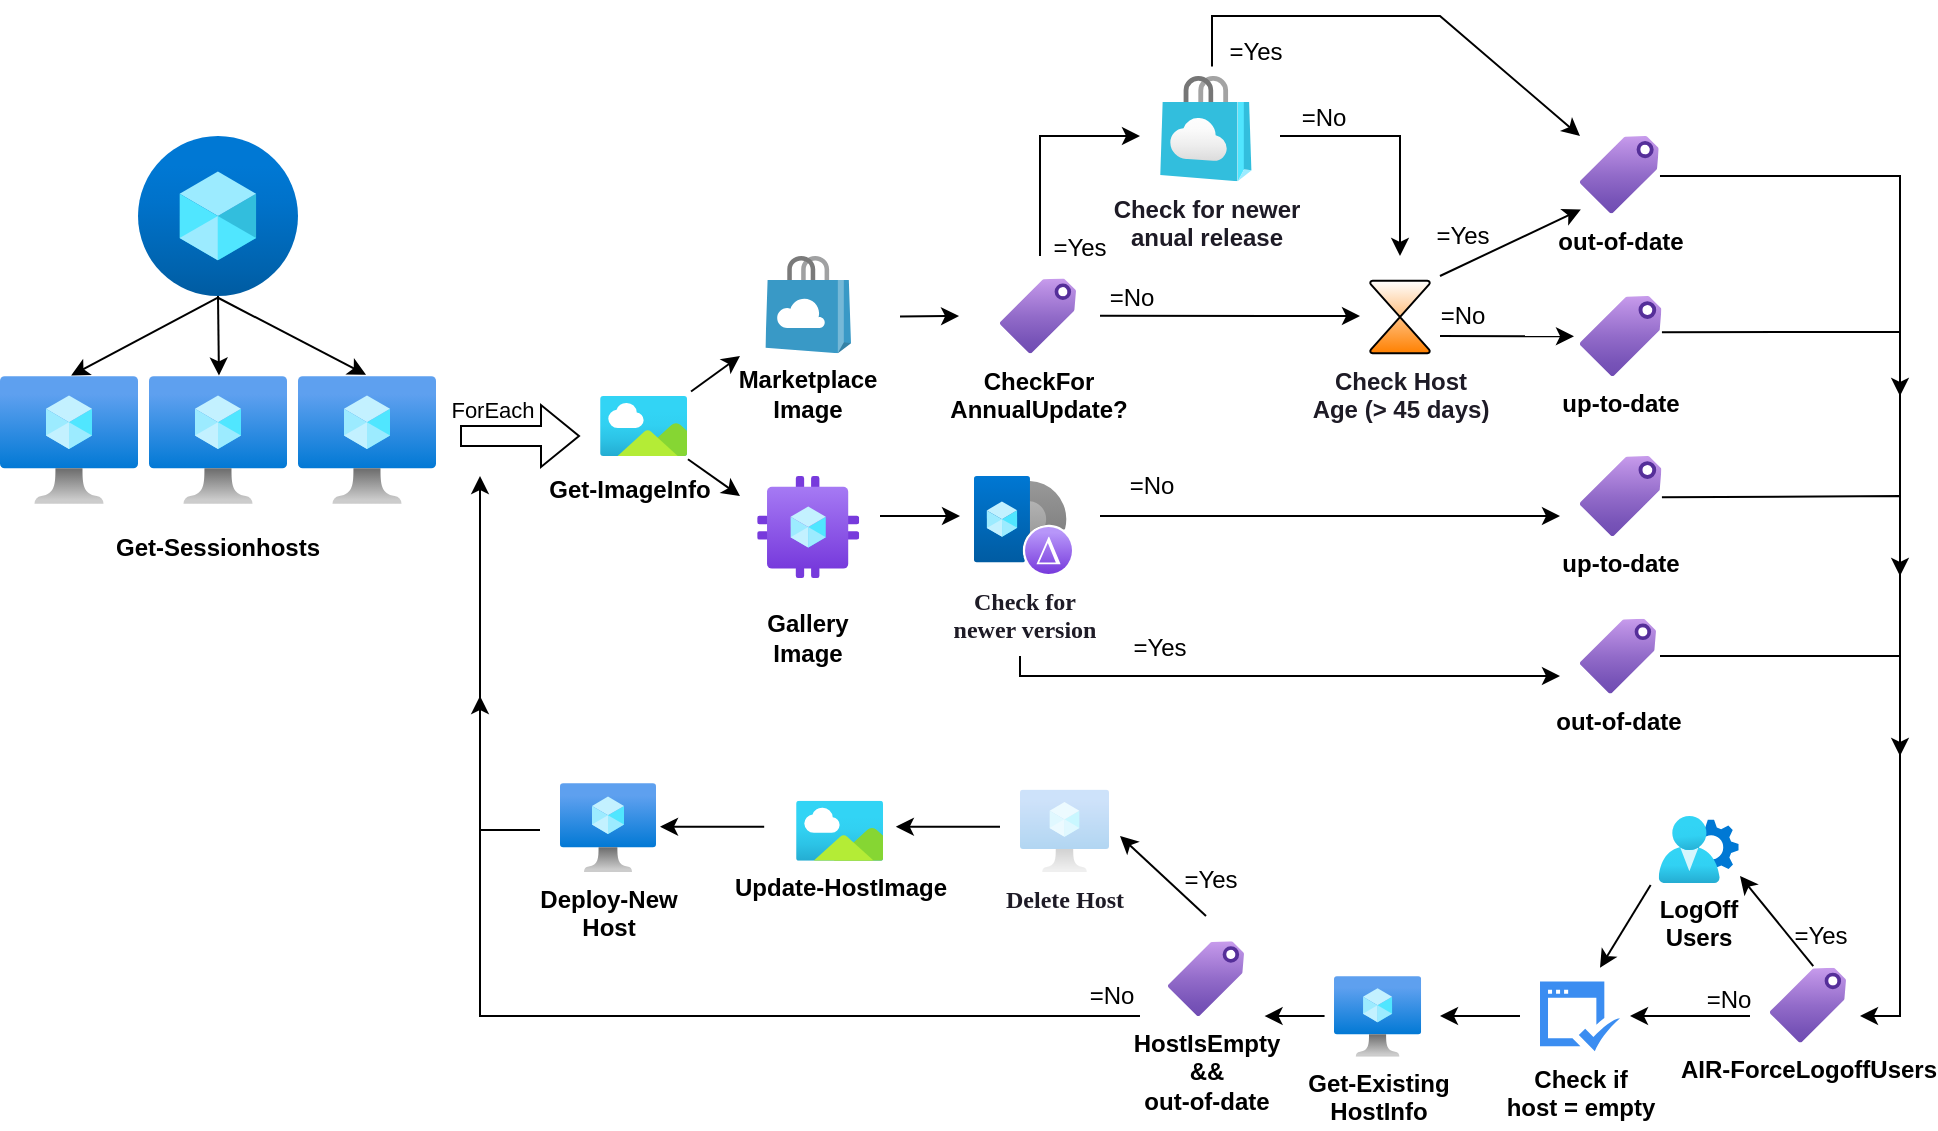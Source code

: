 <mxfile version="24.2.5" type="device" pages="2">
  <diagram id="RIN3K8DRoqIP0Az-xepe" name="flowchart-code-V1">
    <mxGraphModel dx="1258" dy="759" grid="0" gridSize="10" guides="1" tooltips="1" connect="1" arrows="1" fold="1" page="1" pageScale="1" pageWidth="1100" pageHeight="850" math="0" shadow="0">
      <root>
        <mxCell id="0" />
        <mxCell id="1" parent="0" />
        <mxCell id="NzgSgHDdhkGU7X_ndrd7-2" value="" style="image;aspect=fixed;html=1;points=[];align=center;fontSize=12;image=img/lib/azure2/compute/Host_Pools.svg;" parent="1" vertex="1">
          <mxGeometry x="119" y="120" width="80" height="80" as="geometry" />
        </mxCell>
        <mxCell id="NzgSgHDdhkGU7X_ndrd7-3" value="" style="image;aspect=fixed;html=1;points=[];align=center;fontSize=12;image=img/lib/azure2/compute/Virtual_Machine.svg;" parent="1" vertex="1">
          <mxGeometry x="50" y="240" width="69" height="64" as="geometry" />
        </mxCell>
        <mxCell id="NzgSgHDdhkGU7X_ndrd7-4" value="" style="image;aspect=fixed;html=1;points=[];align=center;fontSize=12;image=img/lib/azure2/compute/Virtual_Machine.svg;" parent="1" vertex="1">
          <mxGeometry x="124.5" y="240" width="69" height="64" as="geometry" />
        </mxCell>
        <mxCell id="NzgSgHDdhkGU7X_ndrd7-5" value="" style="image;aspect=fixed;html=1;points=[];align=center;fontSize=12;image=img/lib/azure2/compute/Virtual_Machine.svg;" parent="1" vertex="1">
          <mxGeometry x="199" y="240" width="69" height="64" as="geometry" />
        </mxCell>
        <mxCell id="NzgSgHDdhkGU7X_ndrd7-6" value="" style="endArrow=classic;html=1;rounded=0;exitX=0.496;exitY=1.011;exitDx=0;exitDy=0;exitPerimeter=0;entryX=0.516;entryY=-0.004;entryDx=0;entryDy=0;entryPerimeter=0;" parent="1" source="NzgSgHDdhkGU7X_ndrd7-2" target="NzgSgHDdhkGU7X_ndrd7-3" edge="1">
          <mxGeometry width="50" height="50" relative="1" as="geometry">
            <mxPoint x="-31" y="240" as="sourcePoint" />
            <mxPoint x="19" y="190" as="targetPoint" />
          </mxGeometry>
        </mxCell>
        <mxCell id="NzgSgHDdhkGU7X_ndrd7-9" value="" style="endArrow=classic;html=1;rounded=0;entryX=0.493;entryY=-0.01;entryDx=0;entryDy=0;entryPerimeter=0;exitX=0.5;exitY=1.011;exitDx=0;exitDy=0;exitPerimeter=0;" parent="1" source="NzgSgHDdhkGU7X_ndrd7-2" target="NzgSgHDdhkGU7X_ndrd7-5" edge="1">
          <mxGeometry width="50" height="50" relative="1" as="geometry">
            <mxPoint x="189" y="210" as="sourcePoint" />
            <mxPoint x="269" y="180" as="targetPoint" />
          </mxGeometry>
        </mxCell>
        <mxCell id="NzgSgHDdhkGU7X_ndrd7-10" value="" style="endArrow=classic;html=1;rounded=0;entryX=0.507;entryY=-0.004;entryDx=0;entryDy=0;entryPerimeter=0;" parent="1" target="NzgSgHDdhkGU7X_ndrd7-4" edge="1">
          <mxGeometry width="50" height="50" relative="1" as="geometry">
            <mxPoint x="159" y="200" as="sourcePoint" />
            <mxPoint x="49" y="380" as="targetPoint" />
          </mxGeometry>
        </mxCell>
        <mxCell id="NzgSgHDdhkGU7X_ndrd7-11" value="" style="shape=flexArrow;endArrow=classic;html=1;rounded=0;" parent="1" edge="1">
          <mxGeometry width="50" height="50" relative="1" as="geometry">
            <mxPoint x="280" y="270" as="sourcePoint" />
            <mxPoint x="340" y="270" as="targetPoint" />
          </mxGeometry>
        </mxCell>
        <mxCell id="7YyGV5SAoqGOIGNXATI7-71" value="ForEach" style="edgeLabel;html=1;align=center;verticalAlign=middle;resizable=0;points=[];" parent="NzgSgHDdhkGU7X_ndrd7-11" vertex="1" connectable="0">
          <mxGeometry x="-0.538" y="5" relative="1" as="geometry">
            <mxPoint x="2" y="-8" as="offset" />
          </mxGeometry>
        </mxCell>
        <mxCell id="NzgSgHDdhkGU7X_ndrd7-12" value="" style="image;sketch=0;aspect=fixed;html=1;points=[];align=center;fontSize=12;image=img/lib/mscae/Store_Marketplace.svg;" parent="1" vertex="1">
          <mxGeometry x="432.7" y="180" width="42.8" height="48.64" as="geometry" />
        </mxCell>
        <mxCell id="NzgSgHDdhkGU7X_ndrd7-13" value="" style="image;aspect=fixed;html=1;points=[];align=center;fontSize=12;image=img/lib/azure2/general/Image.svg;" parent="1" vertex="1">
          <mxGeometry x="350" y="250" width="43.64" height="30" as="geometry" />
        </mxCell>
        <mxCell id="NzgSgHDdhkGU7X_ndrd7-14" value="" style="image;aspect=fixed;html=1;points=[];align=center;fontSize=12;image=img/lib/azure2/compute/Azure_Compute_Galleries.svg;" parent="1" vertex="1">
          <mxGeometry x="428.6" y="290" width="51" height="51" as="geometry" />
        </mxCell>
        <mxCell id="NzgSgHDdhkGU7X_ndrd7-15" value="" style="endArrow=classic;html=1;rounded=0;exitX=1.043;exitY=-0.076;exitDx=0;exitDy=0;exitPerimeter=0;" parent="1" source="NzgSgHDdhkGU7X_ndrd7-13" edge="1">
          <mxGeometry width="50" height="50" relative="1" as="geometry">
            <mxPoint x="260" y="390" as="sourcePoint" />
            <mxPoint x="420" y="230" as="targetPoint" />
          </mxGeometry>
        </mxCell>
        <mxCell id="NzgSgHDdhkGU7X_ndrd7-16" value="" style="endArrow=classic;html=1;rounded=0;exitX=1.008;exitY=1.054;exitDx=0;exitDy=0;exitPerimeter=0;" parent="1" source="NzgSgHDdhkGU7X_ndrd7-13" edge="1">
          <mxGeometry width="50" height="50" relative="1" as="geometry">
            <mxPoint x="320" y="410" as="sourcePoint" />
            <mxPoint x="420" y="300" as="targetPoint" />
          </mxGeometry>
        </mxCell>
        <mxCell id="NzgSgHDdhkGU7X_ndrd7-17" value="&lt;b&gt;Marketplace&lt;/b&gt;&lt;div&gt;&lt;b&gt;Image&lt;/b&gt;&lt;/div&gt;" style="text;html=1;align=center;verticalAlign=middle;whiteSpace=wrap;rounded=0;" parent="1" vertex="1">
          <mxGeometry x="424.1" y="228.64" width="60" height="41.36" as="geometry" />
        </mxCell>
        <mxCell id="NzgSgHDdhkGU7X_ndrd7-18" value="&lt;b&gt;Gallery&lt;/b&gt;&lt;div&gt;&lt;b&gt;Image&lt;/b&gt;&lt;/div&gt;" style="text;html=1;align=center;verticalAlign=middle;whiteSpace=wrap;rounded=0;" parent="1" vertex="1">
          <mxGeometry x="424.1" y="350" width="60" height="41.36" as="geometry" />
        </mxCell>
        <mxCell id="7YyGV5SAoqGOIGNXATI7-1" value="&lt;b&gt;up-to-date&lt;/b&gt;" style="image;aspect=fixed;html=1;points=[];align=center;fontSize=12;image=img/lib/azure2/general/Tag.svg;" parent="1" vertex="1">
          <mxGeometry x="840" y="200" width="40.72" height="40" as="geometry" />
        </mxCell>
        <mxCell id="7YyGV5SAoqGOIGNXATI7-4" value="&lt;b&gt;out-of-date&lt;/b&gt;" style="image;aspect=fixed;html=1;points=[];align=center;fontSize=12;image=img/lib/azure2/general/Tag.svg;" parent="1" vertex="1">
          <mxGeometry x="840" y="120" width="39.36" height="38.67" as="geometry" />
        </mxCell>
        <mxCell id="7YyGV5SAoqGOIGNXATI7-11" value="" style="endArrow=classic;html=1;rounded=0;exitX=1.043;exitY=-0.076;exitDx=0;exitDy=0;exitPerimeter=0;" parent="1" edge="1">
          <mxGeometry width="50" height="50" relative="1" as="geometry">
            <mxPoint x="500" y="210.28" as="sourcePoint" />
            <mxPoint x="529.52" y="210" as="targetPoint" />
          </mxGeometry>
        </mxCell>
        <mxCell id="7YyGV5SAoqGOIGNXATI7-12" value="" style="endArrow=classic;html=1;rounded=0;" parent="1" edge="1">
          <mxGeometry width="50" height="50" relative="1" as="geometry">
            <mxPoint x="490" y="310" as="sourcePoint" />
            <mxPoint x="530" y="310" as="targetPoint" />
          </mxGeometry>
        </mxCell>
        <mxCell id="7YyGV5SAoqGOIGNXATI7-14" value="" style="endArrow=classic;html=1;rounded=0;" parent="1" edge="1">
          <mxGeometry width="50" height="50" relative="1" as="geometry">
            <mxPoint x="880" y="380" as="sourcePoint" />
            <mxPoint x="980" y="560" as="targetPoint" />
            <Array as="points">
              <mxPoint x="1000" y="380" />
              <mxPoint x="1000" y="560" />
            </Array>
          </mxGeometry>
        </mxCell>
        <mxCell id="7YyGV5SAoqGOIGNXATI7-17" value="" style="endArrow=classic;html=1;rounded=0;entryX=0.011;entryY=0.949;entryDx=0;entryDy=0;entryPerimeter=0;" parent="1" target="7YyGV5SAoqGOIGNXATI7-4" edge="1">
          <mxGeometry width="50" height="50" relative="1" as="geometry">
            <mxPoint x="770" y="190" as="sourcePoint" />
            <mxPoint x="847.52" y="150" as="targetPoint" />
          </mxGeometry>
        </mxCell>
        <mxCell id="7YyGV5SAoqGOIGNXATI7-18" value="&lt;b&gt;Check for newer&lt;/b&gt;&lt;div&gt;&lt;b&gt;anual release&lt;/b&gt;&lt;/div&gt;" style="image;aspect=fixed;html=1;points=[];align=center;fontSize=12;image=img/lib/azure2/general/Marketplace.svg;fontColor=#1E1B26;labelBackgroundColor=none;" parent="1" vertex="1">
          <mxGeometry x="630" y="90" width="46" height="52.57" as="geometry" />
        </mxCell>
        <mxCell id="7YyGV5SAoqGOIGNXATI7-21" value="Check Host&lt;div&gt;Age (&amp;gt; 45 days)&lt;/div&gt;" style="verticalLabelPosition=bottom;verticalAlign=top;html=1;shape=mxgraph.flowchart.collate;gradientColor=#FF8000;gradientDirection=south;fontColor=#1E1B26;fontStyle=1;labelBackgroundColor=none;" parent="1" vertex="1">
          <mxGeometry x="735" y="192.32" width="30" height="36.32" as="geometry" />
        </mxCell>
        <mxCell id="7YyGV5SAoqGOIGNXATI7-27" value="" style="endArrow=classic;html=1;rounded=0;" parent="1" edge="1">
          <mxGeometry width="50" height="50" relative="1" as="geometry">
            <mxPoint x="656" y="85.24" as="sourcePoint" />
            <mxPoint x="840" y="120" as="targetPoint" />
            <Array as="points">
              <mxPoint x="656" y="60" />
              <mxPoint x="770" y="60" />
            </Array>
          </mxGeometry>
        </mxCell>
        <mxCell id="7YyGV5SAoqGOIGNXATI7-28" value="=Yes" style="text;html=1;align=center;verticalAlign=middle;whiteSpace=wrap;rounded=0;" parent="1" vertex="1">
          <mxGeometry x="656" y="70" width="44" height="15" as="geometry" />
        </mxCell>
        <mxCell id="7YyGV5SAoqGOIGNXATI7-30" value="=No" style="text;html=1;align=center;verticalAlign=middle;whiteSpace=wrap;rounded=0;" parent="1" vertex="1">
          <mxGeometry x="689" y="101.29" width="46" height="18.71" as="geometry" />
        </mxCell>
        <mxCell id="7YyGV5SAoqGOIGNXATI7-32" value="" style="endArrow=classic;html=1;rounded=0;exitX=1.043;exitY=-0.076;exitDx=0;exitDy=0;exitPerimeter=0;" parent="1" edge="1">
          <mxGeometry width="50" height="50" relative="1" as="geometry">
            <mxPoint x="770" y="220" as="sourcePoint" />
            <mxPoint x="837" y="220.15" as="targetPoint" />
          </mxGeometry>
        </mxCell>
        <mxCell id="7YyGV5SAoqGOIGNXATI7-33" value="=No" style="text;html=1;align=center;verticalAlign=middle;whiteSpace=wrap;rounded=0;" parent="1" vertex="1">
          <mxGeometry x="765" y="200.48" width="33" height="20" as="geometry" />
        </mxCell>
        <mxCell id="7YyGV5SAoqGOIGNXATI7-34" value="&lt;b&gt;Check for&lt;/b&gt;&lt;div&gt;&lt;b&gt;newer version&lt;/b&gt;&lt;/div&gt;" style="image;aspect=fixed;html=1;points=[];align=center;fontSize=12;image=img/lib/azure2/other/Image_Version.svg;fontColor=#1E1B26;fontFamily=Roboto Flex;labelBackgroundColor=none;" parent="1" vertex="1">
          <mxGeometry x="537" y="290" width="49" height="49" as="geometry" />
        </mxCell>
        <mxCell id="7YyGV5SAoqGOIGNXATI7-35" value="&lt;b&gt;up-to-date&lt;/b&gt;" style="image;aspect=fixed;html=1;points=[];align=center;fontSize=12;image=img/lib/azure2/general/Tag.svg;" parent="1" vertex="1">
          <mxGeometry x="840" y="280" width="40.72" height="40" as="geometry" />
        </mxCell>
        <mxCell id="7YyGV5SAoqGOIGNXATI7-36" value="&lt;b&gt;out-of-date&lt;/b&gt;" style="image;aspect=fixed;html=1;points=[];align=center;fontSize=12;image=img/lib/azure2/general/Tag.svg;" parent="1" vertex="1">
          <mxGeometry x="840" y="361.36" width="38" height="37.33" as="geometry" />
        </mxCell>
        <mxCell id="7YyGV5SAoqGOIGNXATI7-38" value="" style="endArrow=classic;html=1;rounded=0;" parent="1" edge="1">
          <mxGeometry width="50" height="50" relative="1" as="geometry">
            <mxPoint x="600" y="310" as="sourcePoint" />
            <mxPoint x="830" y="310" as="targetPoint" />
          </mxGeometry>
        </mxCell>
        <mxCell id="7YyGV5SAoqGOIGNXATI7-39" value="" style="endArrow=classic;html=1;rounded=0;" parent="1" edge="1">
          <mxGeometry width="50" height="50" relative="1" as="geometry">
            <mxPoint x="560" y="380" as="sourcePoint" />
            <mxPoint x="830" y="390" as="targetPoint" />
            <Array as="points">
              <mxPoint x="560" y="390" />
            </Array>
          </mxGeometry>
        </mxCell>
        <mxCell id="7YyGV5SAoqGOIGNXATI7-40" value="=No" style="text;html=1;align=center;verticalAlign=middle;whiteSpace=wrap;rounded=0;" parent="1" vertex="1">
          <mxGeometry x="596" y="280" width="60" height="30" as="geometry" />
        </mxCell>
        <mxCell id="7YyGV5SAoqGOIGNXATI7-41" value="=Yes" style="text;html=1;align=center;verticalAlign=middle;whiteSpace=wrap;rounded=0;" parent="1" vertex="1">
          <mxGeometry x="600" y="361.36" width="60" height="30" as="geometry" />
        </mxCell>
        <mxCell id="7YyGV5SAoqGOIGNXATI7-43" value="" style="endArrow=classic;html=1;rounded=0;exitX=1.006;exitY=0.516;exitDx=0;exitDy=0;exitPerimeter=0;" parent="1" source="7YyGV5SAoqGOIGNXATI7-35" edge="1">
          <mxGeometry width="50" height="50" relative="1" as="geometry">
            <mxPoint x="890" y="304" as="sourcePoint" />
            <mxPoint x="1000" y="430" as="targetPoint" />
            <Array as="points">
              <mxPoint x="1000" y="300" />
            </Array>
          </mxGeometry>
        </mxCell>
        <mxCell id="7YyGV5SAoqGOIGNXATI7-45" value="&lt;b&gt;Get-Sessionhosts&lt;/b&gt;" style="text;html=1;align=center;verticalAlign=middle;whiteSpace=wrap;rounded=0;" parent="1" vertex="1">
          <mxGeometry x="79" y="311" width="160" height="30" as="geometry" />
        </mxCell>
        <mxCell id="7YyGV5SAoqGOIGNXATI7-46" value="&lt;div&gt;&lt;br&gt;&lt;/div&gt;&lt;div&gt;&lt;b&gt;Get-ImageInfo&lt;/b&gt;&lt;/div&gt;" style="text;html=1;align=center;verticalAlign=middle;whiteSpace=wrap;rounded=0;" parent="1" vertex="1">
          <mxGeometry x="320" y="274" width="90" height="30" as="geometry" />
        </mxCell>
        <mxCell id="7YyGV5SAoqGOIGNXATI7-47" value="&lt;b&gt;CheckFor&lt;/b&gt;&lt;div&gt;&lt;b&gt;AnnualUpdate?&lt;/b&gt;&lt;/div&gt;" style="image;aspect=fixed;html=1;points=[];align=center;fontSize=12;image=img/lib/azure2/general/Tag.svg;" parent="1" vertex="1">
          <mxGeometry x="550" y="191.31" width="38" height="37.33" as="geometry" />
        </mxCell>
        <mxCell id="7YyGV5SAoqGOIGNXATI7-48" value="=Yes" style="text;html=1;align=center;verticalAlign=middle;whiteSpace=wrap;rounded=0;" parent="1" vertex="1">
          <mxGeometry x="560" y="161.31" width="60" height="30" as="geometry" />
        </mxCell>
        <mxCell id="7YyGV5SAoqGOIGNXATI7-49" value="" style="endArrow=classic;html=1;rounded=0;" parent="1" edge="1">
          <mxGeometry width="50" height="50" relative="1" as="geometry">
            <mxPoint x="570" y="180" as="sourcePoint" />
            <mxPoint x="620" y="120" as="targetPoint" />
            <Array as="points">
              <mxPoint x="570" y="120" />
            </Array>
          </mxGeometry>
        </mxCell>
        <mxCell id="7YyGV5SAoqGOIGNXATI7-50" value="" style="endArrow=classic;html=1;rounded=0;" parent="1" edge="1">
          <mxGeometry width="50" height="50" relative="1" as="geometry">
            <mxPoint x="600" y="209.85" as="sourcePoint" />
            <mxPoint x="730" y="210" as="targetPoint" />
          </mxGeometry>
        </mxCell>
        <mxCell id="7YyGV5SAoqGOIGNXATI7-51" value="=No" style="text;html=1;align=center;verticalAlign=middle;whiteSpace=wrap;rounded=0;" parent="1" vertex="1">
          <mxGeometry x="586" y="191.31" width="60" height="20" as="geometry" />
        </mxCell>
        <mxCell id="7YyGV5SAoqGOIGNXATI7-52" value="" style="endArrow=classic;html=1;rounded=0;" parent="1" edge="1">
          <mxGeometry width="50" height="50" relative="1" as="geometry">
            <mxPoint x="690" y="120" as="sourcePoint" />
            <mxPoint x="750" y="180" as="targetPoint" />
            <Array as="points">
              <mxPoint x="750" y="120" />
            </Array>
          </mxGeometry>
        </mxCell>
        <mxCell id="7YyGV5SAoqGOIGNXATI7-59" value="=Yes" style="text;html=1;align=center;verticalAlign=middle;whiteSpace=wrap;rounded=0;" parent="1" vertex="1">
          <mxGeometry x="765" y="160" width="33" height="20" as="geometry" />
        </mxCell>
        <mxCell id="7YyGV5SAoqGOIGNXATI7-60" value="" style="endArrow=classic;html=1;rounded=0;exitX=1.006;exitY=0.452;exitDx=0;exitDy=0;exitPerimeter=0;" parent="1" source="7YyGV5SAoqGOIGNXATI7-1" edge="1">
          <mxGeometry width="50" height="50" relative="1" as="geometry">
            <mxPoint x="910" y="211.31" as="sourcePoint" />
            <mxPoint x="1000" y="340" as="targetPoint" />
            <Array as="points">
              <mxPoint x="1000" y="218" />
            </Array>
          </mxGeometry>
        </mxCell>
        <mxCell id="7YyGV5SAoqGOIGNXATI7-61" value="" style="endArrow=classic;html=1;rounded=0;exitX=1.016;exitY=0.517;exitDx=0;exitDy=0;exitPerimeter=0;" parent="1" source="7YyGV5SAoqGOIGNXATI7-4" edge="1">
          <mxGeometry width="50" height="50" relative="1" as="geometry">
            <mxPoint x="900.04" y="161.23" as="sourcePoint" />
            <mxPoint x="1000" y="250" as="targetPoint" />
            <Array as="points">
              <mxPoint x="1000" y="140" />
            </Array>
          </mxGeometry>
        </mxCell>
        <mxCell id="7YyGV5SAoqGOIGNXATI7-64" value="&lt;b&gt;Check if&lt;/b&gt;&lt;div&gt;&lt;b&gt;host = empty&lt;/b&gt;&lt;/div&gt;" style="sketch=0;html=1;aspect=fixed;strokeColor=none;shadow=0;fillColor=#3B8DF1;verticalAlign=top;labelPosition=center;verticalLabelPosition=bottom;shape=mxgraph.gcp2.check_available" parent="1" vertex="1">
          <mxGeometry x="820" y="542.8" width="40" height="34.8" as="geometry" />
        </mxCell>
        <mxCell id="7YyGV5SAoqGOIGNXATI7-67" value="=Yes" style="text;html=1;align=center;verticalAlign=middle;whiteSpace=wrap;rounded=0;" parent="1" vertex="1">
          <mxGeometry x="635" y="482.4" width="41" height="20" as="geometry" />
        </mxCell>
        <mxCell id="7YyGV5SAoqGOIGNXATI7-70" value="&lt;b&gt;Update-HostImage&lt;/b&gt;" style="image;aspect=fixed;html=1;points=[];align=center;fontSize=12;image=img/lib/azure2/general/Image.svg;" parent="1" vertex="1">
          <mxGeometry x="448" y="452.4" width="43.64" height="30" as="geometry" />
        </mxCell>
        <mxCell id="7YyGV5SAoqGOIGNXATI7-72" value="" style="endArrow=classic;html=1;rounded=0;" parent="1" edge="1">
          <mxGeometry width="50" height="50" relative="1" as="geometry">
            <mxPoint x="653" y="510" as="sourcePoint" />
            <mxPoint x="610" y="470" as="targetPoint" />
          </mxGeometry>
        </mxCell>
        <mxCell id="7YyGV5SAoqGOIGNXATI7-73" value="Delete Host" style="image;aspect=fixed;html=1;points=[[0.5,1,0,0,26]];align=center;fontSize=12;image=img/lib/azure2/compute/Virtual_Machine.svg;fontFamily=Roboto Flex;fontStyle=1;fontColor=#1E1B26;labelBackgroundColor=none;opacity=30;" parent="1" vertex="1">
          <mxGeometry x="560" y="446.76" width="44.5" height="41.28" as="geometry" />
        </mxCell>
        <mxCell id="7YyGV5SAoqGOIGNXATI7-74" value="&lt;b&gt;Get-Existing&lt;/b&gt;&lt;div&gt;&lt;b&gt;HostInfo&lt;/b&gt;&lt;/div&gt;" style="image;aspect=fixed;html=1;points=[];align=center;fontSize=12;image=img/lib/azure2/compute/Virtual_Machine.svg;" parent="1" vertex="1">
          <mxGeometry x="717" y="540" width="43.57" height="40.41" as="geometry" />
        </mxCell>
        <mxCell id="7YyGV5SAoqGOIGNXATI7-75" value="" style="endArrow=classic;html=1;rounded=0;" parent="1" edge="1">
          <mxGeometry width="50" height="50" relative="1" as="geometry">
            <mxPoint x="550" y="465.38" as="sourcePoint" />
            <mxPoint x="497.91" y="465.38" as="targetPoint" />
          </mxGeometry>
        </mxCell>
        <mxCell id="7YyGV5SAoqGOIGNXATI7-76" value="&lt;b&gt;Deploy-New&lt;/b&gt;&lt;div&gt;&lt;b&gt;Host&lt;/b&gt;&lt;/div&gt;" style="image;aspect=fixed;html=1;points=[];align=center;fontSize=12;image=img/lib/azure2/compute/Virtual_Machine.svg;" parent="1" vertex="1">
          <mxGeometry x="330" y="443.52" width="48" height="44.52" as="geometry" />
        </mxCell>
        <mxCell id="7YyGV5SAoqGOIGNXATI7-79" value="" style="endArrow=classic;html=1;rounded=0;" parent="1" edge="1">
          <mxGeometry width="50" height="50" relative="1" as="geometry">
            <mxPoint x="432.09" y="465.38" as="sourcePoint" />
            <mxPoint x="380" y="465.38" as="targetPoint" />
          </mxGeometry>
        </mxCell>
        <mxCell id="7YyGV5SAoqGOIGNXATI7-80" value="" style="endArrow=classic;html=1;rounded=0;" parent="1" edge="1">
          <mxGeometry width="50" height="50" relative="1" as="geometry">
            <mxPoint x="320" y="467" as="sourcePoint" />
            <mxPoint x="290" y="400" as="targetPoint" />
            <Array as="points">
              <mxPoint x="290" y="467" />
            </Array>
          </mxGeometry>
        </mxCell>
        <mxCell id="7YyGV5SAoqGOIGNXATI7-81" value="&lt;b&gt;HostIsEmpty&lt;/b&gt;&lt;div&gt;&lt;b&gt;&amp;amp;&amp;amp;&lt;/b&gt;&lt;/div&gt;&lt;div&gt;&lt;b&gt;out-of-date&lt;/b&gt;&lt;/div&gt;" style="image;aspect=fixed;html=1;points=[];align=center;fontSize=12;image=img/lib/azure2/general/Tag.svg;" parent="1" vertex="1">
          <mxGeometry x="634" y="522.67" width="38" height="37.33" as="geometry" />
        </mxCell>
        <mxCell id="7YyGV5SAoqGOIGNXATI7-83" value="" style="endArrow=classic;html=1;rounded=0;" parent="1" edge="1">
          <mxGeometry width="50" height="50" relative="1" as="geometry">
            <mxPoint x="712.28" y="560.05" as="sourcePoint" />
            <mxPoint x="682.28" y="560.05" as="targetPoint" />
            <Array as="points">
              <mxPoint x="712.28" y="560.05" />
            </Array>
          </mxGeometry>
        </mxCell>
        <mxCell id="x5SMvAmyrBA-U3ngNhFz-1" value="" style="endArrow=classic;html=1;rounded=0;" parent="1" edge="1">
          <mxGeometry width="50" height="50" relative="1" as="geometry">
            <mxPoint x="620" y="560" as="sourcePoint" />
            <mxPoint x="290" y="290" as="targetPoint" />
            <Array as="points">
              <mxPoint x="290" y="560" />
            </Array>
          </mxGeometry>
        </mxCell>
        <mxCell id="7YyGV5SAoqGOIGNXATI7-69" value="=No" style="text;html=1;align=center;verticalAlign=middle;whiteSpace=wrap;rounded=0;" parent="1" vertex="1">
          <mxGeometry x="586" y="540" width="40" height="20" as="geometry" />
        </mxCell>
        <mxCell id="x5SMvAmyrBA-U3ngNhFz-3" value="&lt;b&gt;AIR-ForceLogoff&lt;/b&gt;&lt;b&gt;Users&lt;/b&gt;" style="image;aspect=fixed;html=1;points=[];align=center;fontSize=12;image=img/lib/azure2/general/Tag.svg;" parent="1" vertex="1">
          <mxGeometry x="935" y="535.89" width="38" height="37.33" as="geometry" />
        </mxCell>
        <mxCell id="x5SMvAmyrBA-U3ngNhFz-4" value="&lt;b&gt;LogOff&lt;/b&gt;&lt;div&gt;&lt;b&gt;Users&lt;/b&gt;&lt;/div&gt;" style="image;aspect=fixed;html=1;points=[];align=center;fontSize=12;image=img/lib/azure2/identity/User_Settings.svg;" parent="1" vertex="1">
          <mxGeometry x="879.36" y="460" width="40" height="33.48" as="geometry" />
        </mxCell>
        <mxCell id="x5SMvAmyrBA-U3ngNhFz-7" value="" style="endArrow=classic;html=1;rounded=0;exitX=0.569;exitY=-0.023;exitDx=0;exitDy=0;exitPerimeter=0;" parent="1" source="x5SMvAmyrBA-U3ngNhFz-3" edge="1">
          <mxGeometry width="50" height="50" relative="1" as="geometry">
            <mxPoint x="955" y="520" as="sourcePoint" />
            <mxPoint x="920" y="490" as="targetPoint" />
          </mxGeometry>
        </mxCell>
        <mxCell id="x5SMvAmyrBA-U3ngNhFz-8" value="" style="endArrow=classic;html=1;rounded=0;" parent="1" edge="1">
          <mxGeometry width="50" height="50" relative="1" as="geometry">
            <mxPoint x="925" y="560" as="sourcePoint" />
            <mxPoint x="865" y="560" as="targetPoint" />
          </mxGeometry>
        </mxCell>
        <mxCell id="x5SMvAmyrBA-U3ngNhFz-9" value="" style="endArrow=classic;html=1;rounded=0;exitX=-0.101;exitY=1.029;exitDx=0;exitDy=0;exitPerimeter=0;" parent="1" source="x5SMvAmyrBA-U3ngNhFz-4" edge="1">
          <mxGeometry width="50" height="50" relative="1" as="geometry">
            <mxPoint x="865" y="520" as="sourcePoint" />
            <mxPoint x="850" y="535.89" as="targetPoint" />
          </mxGeometry>
        </mxCell>
        <mxCell id="x5SMvAmyrBA-U3ngNhFz-10" value="=Yes" style="text;html=1;align=center;verticalAlign=middle;whiteSpace=wrap;rounded=0;" parent="1" vertex="1">
          <mxGeometry x="940" y="510" width="41" height="20" as="geometry" />
        </mxCell>
        <mxCell id="x5SMvAmyrBA-U3ngNhFz-11" value="=No" style="text;html=1;align=center;verticalAlign=middle;whiteSpace=wrap;rounded=0;" parent="1" vertex="1">
          <mxGeometry x="894" y="541.55" width="41" height="20" as="geometry" />
        </mxCell>
        <mxCell id="x5SMvAmyrBA-U3ngNhFz-12" value="" style="endArrow=classic;html=1;rounded=0;" parent="1" edge="1">
          <mxGeometry width="50" height="50" relative="1" as="geometry">
            <mxPoint x="800" y="560" as="sourcePoint" />
            <mxPoint x="770" y="560" as="targetPoint" />
            <Array as="points">
              <mxPoint x="810" y="560" />
              <mxPoint x="800" y="560" />
            </Array>
          </mxGeometry>
        </mxCell>
      </root>
    </mxGraphModel>
  </diagram>
  <diagram id="zAfhCCLmu_bObQNnNvGO" name="flowchart-code-V2">
    <mxGraphModel dx="1674" dy="836" grid="0" gridSize="10" guides="1" tooltips="1" connect="1" arrows="1" fold="1" page="1" pageScale="1" pageWidth="1100" pageHeight="850" math="0" shadow="0">
      <root>
        <mxCell id="0" />
        <mxCell id="1" parent="0" />
        <mxCell id="fRImrijINSsq-yYej784-2" value="" style="rounded=1;whiteSpace=wrap;html=1;fillColor=#EBF2FF;strokeColor=#6c8ebf;arcSize=1;movable=0;resizable=0;rotatable=0;deletable=0;editable=0;locked=1;connectable=0;" parent="1" vertex="1">
          <mxGeometry x="60" y="40" width="280" height="260" as="geometry" />
        </mxCell>
        <mxCell id="fRImrijINSsq-yYej784-5" value="" style="rounded=1;whiteSpace=wrap;html=1;fillColor=#EBF2FF;strokeColor=#6c8ebf;arcSize=1;movable=0;resizable=0;rotatable=0;deletable=0;editable=0;locked=1;connectable=0;" parent="1" vertex="1">
          <mxGeometry x="366.25" y="40" width="653.75" height="550" as="geometry" />
        </mxCell>
        <mxCell id="fRImrijINSsq-yYej784-4" value="" style="group;movable=1;resizable=1;rotatable=1;deletable=1;editable=1;locked=0;connectable=1;" parent="1" vertex="1" connectable="0">
          <mxGeometry x="63" y="43" width="177" height="38" as="geometry" />
        </mxCell>
        <mxCell id="fRImrijINSsq-yYej784-1" value="" style="image;aspect=fixed;html=1;points=[];align=center;fontSize=12;image=img/lib/azure2/management_governance/Automation_Accounts.svg;" parent="fRImrijINSsq-yYej784-4" vertex="1">
          <mxGeometry width="38" height="38" as="geometry" />
        </mxCell>
        <mxCell id="fRImrijINSsq-yYej784-3" value="AIR-Hostpool-runbook" style="text;html=1;align=center;verticalAlign=middle;whiteSpace=wrap;rounded=0;movable=1;resizable=1;rotatable=1;deletable=1;editable=1;locked=0;connectable=1;" parent="fRImrijINSsq-yYej784-4" vertex="1">
          <mxGeometry x="38" y="4" width="139" height="30" as="geometry" />
        </mxCell>
        <mxCell id="fRImrijINSsq-yYej784-6" value="" style="group;movable=1;resizable=1;rotatable=1;deletable=1;editable=1;locked=0;connectable=1;" parent="1" vertex="1" connectable="0">
          <mxGeometry x="368" y="43" width="177" height="38" as="geometry" />
        </mxCell>
        <mxCell id="fRImrijINSsq-yYej784-7" value="" style="image;aspect=fixed;html=1;points=[];align=center;fontSize=12;image=img/lib/azure2/management_governance/Automation_Accounts.svg;" parent="fRImrijINSsq-yYej784-6" vertex="1">
          <mxGeometry width="38" height="38" as="geometry" />
        </mxCell>
        <mxCell id="fRImrijINSsq-yYej784-8" value="AIR-VM-runbook" style="text;html=1;align=center;verticalAlign=middle;whiteSpace=wrap;rounded=0;" parent="fRImrijINSsq-yYej784-6" vertex="1">
          <mxGeometry x="38" y="4" width="139" height="30" as="geometry" />
        </mxCell>
        <mxCell id="6EWexTn8lyfqevBwfjoG-1" value="" style="image;aspect=fixed;html=1;points=[];align=center;fontSize=12;image=img/lib/azure2/compute/Host_Pools.svg;" parent="1" vertex="1">
          <mxGeometry x="142.35" y="100" width="60" height="60" as="geometry" />
        </mxCell>
        <mxCell id="6EWexTn8lyfqevBwfjoG-2" value="" style="image;aspect=fixed;html=1;points=[];align=center;fontSize=12;image=img/lib/azure2/compute/Virtual_Machine.svg;" parent="1" vertex="1">
          <mxGeometry x="70" y="202" width="64.7" height="60" as="geometry" />
        </mxCell>
        <mxCell id="6EWexTn8lyfqevBwfjoG-10" value="" style="image;aspect=fixed;html=1;points=[];align=center;fontSize=12;image=img/lib/azure2/compute/Virtual_Machine.svg;" parent="1" vertex="1">
          <mxGeometry x="140" y="202" width="64.7" height="60" as="geometry" />
        </mxCell>
        <mxCell id="6EWexTn8lyfqevBwfjoG-11" value="" style="image;aspect=fixed;html=1;points=[];align=center;fontSize=12;image=img/lib/azure2/compute/Virtual_Machine.svg;" parent="1" vertex="1">
          <mxGeometry x="210" y="202" width="64.7" height="60" as="geometry" />
        </mxCell>
        <mxCell id="6EWexTn8lyfqevBwfjoG-12" value="&lt;b&gt;Get-Sessionhosts&lt;/b&gt;" style="text;html=1;align=center;verticalAlign=middle;whiteSpace=wrap;rounded=0;" parent="1" vertex="1">
          <mxGeometry x="99" y="265" width="160" height="30" as="geometry" />
        </mxCell>
        <mxCell id="6EWexTn8lyfqevBwfjoG-13" value="" style="endArrow=classic;html=1;rounded=0;exitX=0.479;exitY=0.992;exitDx=0;exitDy=0;exitPerimeter=0;entryX=0.558;entryY=-0.005;entryDx=0;entryDy=0;entryPerimeter=0;" parent="1" source="6EWexTn8lyfqevBwfjoG-1" target="6EWexTn8lyfqevBwfjoG-2" edge="1">
          <mxGeometry width="50" height="50" relative="1" as="geometry">
            <mxPoint x="10" y="480" as="sourcePoint" />
            <mxPoint x="60" y="430" as="targetPoint" />
          </mxGeometry>
        </mxCell>
        <mxCell id="6EWexTn8lyfqevBwfjoG-14" value="" style="endArrow=classic;html=1;rounded=0;exitX=0.463;exitY=0.995;exitDx=0;exitDy=0;exitPerimeter=0;entryX=0.481;entryY=0.014;entryDx=0;entryDy=0;entryPerimeter=0;" parent="1" source="6EWexTn8lyfqevBwfjoG-1" target="6EWexTn8lyfqevBwfjoG-11" edge="1">
          <mxGeometry width="50" height="50" relative="1" as="geometry">
            <mxPoint x="30" y="450" as="sourcePoint" />
            <mxPoint x="80" y="400" as="targetPoint" />
          </mxGeometry>
        </mxCell>
        <mxCell id="6EWexTn8lyfqevBwfjoG-15" value="" style="endArrow=classic;html=1;rounded=0;entryX=0.464;entryY=-0.033;entryDx=0;entryDy=0;entryPerimeter=0;" parent="1" target="6EWexTn8lyfqevBwfjoG-10" edge="1">
          <mxGeometry width="50" height="50" relative="1" as="geometry">
            <mxPoint x="170" y="160" as="sourcePoint" />
            <mxPoint x="100" y="450" as="targetPoint" />
          </mxGeometry>
        </mxCell>
        <mxCell id="6EWexTn8lyfqevBwfjoG-19" value="" style="shape=flexArrow;endArrow=classic;html=1;rounded=0;endWidth=14.334;endSize=6.104;fillColor=#99CCFF;strokeColor=#6c8ebf;width=18.462;" parent="1" edge="1">
          <mxGeometry width="50" height="50" relative="1" as="geometry">
            <mxPoint x="290" y="231.83" as="sourcePoint" />
            <mxPoint x="390" y="232" as="targetPoint" />
          </mxGeometry>
        </mxCell>
        <mxCell id="6EWexTn8lyfqevBwfjoG-20" value="ForEach VM" style="text;html=1;align=center;verticalAlign=middle;whiteSpace=wrap;rounded=0;" parent="1" vertex="1">
          <mxGeometry x="295" y="217" width="70" height="30" as="geometry" />
        </mxCell>
        <mxCell id="TosfT32z798M1CgqC9ZH-3" value="" style="image;aspect=fixed;html=1;points=[];align=center;fontSize=12;image=img/lib/azure2/general/Image.svg;" parent="1" vertex="1">
          <mxGeometry x="513.18" y="217" width="43.64" height="30" as="geometry" />
        </mxCell>
        <mxCell id="TosfT32z798M1CgqC9ZH-12" value="" style="endArrow=classic;html=1;rounded=0;exitX=1.052;exitY=-0.017;exitDx=0;exitDy=0;exitPerimeter=0;entryX=-0.045;entryY=0.675;entryDx=0;entryDy=0;entryPerimeter=0;" parent="1" source="TosfT32z798M1CgqC9ZH-3" target="TosfT32z798M1CgqC9ZH-2" edge="1">
          <mxGeometry width="50" height="50" relative="1" as="geometry">
            <mxPoint x="553.18" y="470" as="sourcePoint" />
            <mxPoint x="603.18" y="420" as="targetPoint" />
          </mxGeometry>
        </mxCell>
        <mxCell id="YoREhDOWBbhKI-XEIhX6-1" value="" style="endArrow=classic;html=1;rounded=0;exitX=1.052;exitY=0.681;exitDx=0;exitDy=0;exitPerimeter=0;entryX=-0.008;entryY=-0.011;entryDx=0;entryDy=0;entryPerimeter=0;" parent="1" source="TosfT32z798M1CgqC9ZH-3" target="TosfT32z798M1CgqC9ZH-4" edge="1">
          <mxGeometry width="50" height="50" relative="1" as="geometry">
            <mxPoint x="543.18" y="490" as="sourcePoint" />
            <mxPoint x="593.18" y="440" as="targetPoint" />
          </mxGeometry>
        </mxCell>
        <mxCell id="YoREhDOWBbhKI-XEIhX6-2" value="" style="group;" parent="1" vertex="1" connectable="0">
          <mxGeometry x="593.18" y="271" width="60.0" height="85.36" as="geometry" />
        </mxCell>
        <mxCell id="TosfT32z798M1CgqC9ZH-4" value="" style="image;aspect=fixed;html=1;points=[];align=center;fontSize=12;image=img/lib/azure2/compute/Azure_Compute_Galleries.svg;" parent="YoREhDOWBbhKI-XEIhX6-2" vertex="1">
          <mxGeometry x="4.5" width="51" height="51" as="geometry" />
        </mxCell>
        <mxCell id="TosfT32z798M1CgqC9ZH-8" value="&lt;b&gt;Gallery&lt;/b&gt;&lt;div&gt;&lt;b&gt;Image&lt;/b&gt;&lt;/div&gt;" style="text;html=1;align=center;verticalAlign=middle;whiteSpace=wrap;rounded=0;" parent="YoREhDOWBbhKI-XEIhX6-2" vertex="1">
          <mxGeometry y="44" width="60" height="41.36" as="geometry" />
        </mxCell>
        <mxCell id="YoREhDOWBbhKI-XEIhX6-3" value="" style="group;" parent="1" vertex="1" connectable="0">
          <mxGeometry x="593.18" y="150" width="60" height="84" as="geometry" />
        </mxCell>
        <mxCell id="TosfT32z798M1CgqC9ZH-2" value="" style="image;aspect=fixed;html=1;points=[];align=center;fontSize=12;image=img/lib/mscae/Store_Marketplace.svg;" parent="YoREhDOWBbhKI-XEIhX6-3" vertex="1">
          <mxGeometry x="8.6" width="42.8" height="48.64" as="geometry" />
        </mxCell>
        <mxCell id="TosfT32z798M1CgqC9ZH-7" value="&lt;b&gt;Marketplace&lt;/b&gt;&lt;div&gt;&lt;b&gt;Image&lt;/b&gt;&lt;/div&gt;" style="text;html=1;align=center;verticalAlign=middle;whiteSpace=wrap;rounded=0;" parent="YoREhDOWBbhKI-XEIhX6-3" vertex="1">
          <mxGeometry y="42.64" width="60" height="41.36" as="geometry" />
        </mxCell>
        <mxCell id="4Xduj8XNgvVzEGovZxpJ-4" value="" style="group;" parent="1" vertex="1" connectable="0">
          <mxGeometry x="366.25" y="210" width="130" height="71.66" as="geometry" />
        </mxCell>
        <mxCell id="4Xduj8XNgvVzEGovZxpJ-1" value="" style="image;aspect=fixed;html=1;points=[];align=center;fontSize=12;image=img/lib/azure2/security/Key_Vaults.svg;" parent="4Xduj8XNgvVzEGovZxpJ-4" vertex="1">
          <mxGeometry x="43.062" width="43.875" height="43.875" as="geometry" />
        </mxCell>
        <mxCell id="4Xduj8XNgvVzEGovZxpJ-2" value="&lt;b&gt;Get-Credentials&lt;/b&gt;&lt;div&gt;&lt;b&gt;Get-HostpoolToken&lt;/b&gt;&lt;/div&gt;" style="text;html=1;align=center;verticalAlign=middle;whiteSpace=wrap;rounded=0;" parent="4Xduj8XNgvVzEGovZxpJ-4" vertex="1">
          <mxGeometry y="41.88" width="130" height="29.78" as="geometry" />
        </mxCell>
        <mxCell id="4Xduj8XNgvVzEGovZxpJ-5" value="" style="endArrow=classic;html=1;rounded=0;entryX=-0.027;entryY=0.567;entryDx=0;entryDy=0;entryPerimeter=0;exitX=1.019;exitY=0.547;exitDx=0;exitDy=0;exitPerimeter=0;" parent="1" source="4Xduj8XNgvVzEGovZxpJ-1" target="TosfT32z798M1CgqC9ZH-3" edge="1">
          <mxGeometry width="50" height="50" relative="1" as="geometry">
            <mxPoint x="100" y="540" as="sourcePoint" />
            <mxPoint x="150" y="490" as="targetPoint" />
          </mxGeometry>
        </mxCell>
        <mxCell id="yzTAAiM3lx9JIeGc7duz-4" value="" style="group;" parent="1" vertex="1" connectable="0">
          <mxGeometry x="680" y="160" width="60" height="67.33" as="geometry" />
        </mxCell>
        <mxCell id="yzTAAiM3lx9JIeGc7duz-2" value="" style="image;aspect=fixed;html=1;points=[];align=center;fontSize=12;image=img/lib/azure2/general/Tag.svg;" parent="yzTAAiM3lx9JIeGc7duz-4" vertex="1">
          <mxGeometry x="11" width="38" height="37.33" as="geometry" />
        </mxCell>
        <mxCell id="yzTAAiM3lx9JIeGc7duz-3" value="&lt;b style=&quot;font-size: 11px;&quot;&gt;&lt;font style=&quot;font-size: 11px;&quot;&gt;AIR-CheckFor&lt;/font&gt;&lt;/b&gt;&lt;div style=&quot;font-size: 11px;&quot;&gt;&lt;b style=&quot;&quot;&gt;&lt;font style=&quot;font-size: 11px;&quot;&gt;AnnualUpdate&lt;/font&gt;&lt;/b&gt;&lt;/div&gt;" style="text;html=1;align=center;verticalAlign=middle;whiteSpace=wrap;rounded=0;" parent="yzTAAiM3lx9JIeGc7duz-4" vertex="1">
          <mxGeometry y="37.33" width="60" height="30" as="geometry" />
        </mxCell>
        <mxCell id="yzTAAiM3lx9JIeGc7duz-5" value="" style="endArrow=classic;html=1;rounded=0;exitX=1.053;exitY=0.671;exitDx=0;exitDy=0;exitPerimeter=0;entryX=-0.014;entryY=0.606;entryDx=0;entryDy=0;entryPerimeter=0;" parent="1" source="TosfT32z798M1CgqC9ZH-2" target="yzTAAiM3lx9JIeGc7duz-2" edge="1">
          <mxGeometry width="50" height="50" relative="1" as="geometry">
            <mxPoint x="730" y="130" as="sourcePoint" />
            <mxPoint x="780" y="80" as="targetPoint" />
          </mxGeometry>
        </mxCell>
        <mxCell id="JVQon6-mHmH6ATkgQUHI-1" value="" style="endArrow=classic;html=1;rounded=0;exitX=0.741;exitY=0;exitDx=0;exitDy=0;exitPerimeter=0;" parent="1" source="yzTAAiM3lx9JIeGc7duz-2" edge="1">
          <mxGeometry width="50" height="50" relative="1" as="geometry">
            <mxPoint x="750" y="150" as="sourcePoint" />
            <mxPoint x="800" y="100" as="targetPoint" />
            <Array as="points">
              <mxPoint x="719" y="100" />
            </Array>
          </mxGeometry>
        </mxCell>
        <mxCell id="JVQon6-mHmH6ATkgQUHI-2" value="" style="endArrow=classic;html=1;rounded=0;exitX=0.993;exitY=0.405;exitDx=0;exitDy=0;exitPerimeter=0;" parent="1" source="yzTAAiM3lx9JIeGc7duz-2" edge="1">
          <mxGeometry width="50" height="50" relative="1" as="geometry">
            <mxPoint x="728.43" y="175.343" as="sourcePoint" />
            <mxPoint x="800" y="175" as="targetPoint" />
          </mxGeometry>
        </mxCell>
        <mxCell id="JVQon6-mHmH6ATkgQUHI-4" value="&lt;span style=&quot;font-size: 10px;&quot;&gt;True&lt;/span&gt;" style="text;html=1;align=center;verticalAlign=middle;whiteSpace=wrap;rounded=0;" parent="1" vertex="1">
          <mxGeometry x="732" y="165" width="30" height="10" as="geometry" />
        </mxCell>
        <mxCell id="JVQon6-mHmH6ATkgQUHI-7" value="&lt;span style=&quot;font-size: 10px;&quot;&gt;False&lt;/span&gt;" style="text;html=1;align=center;verticalAlign=middle;whiteSpace=wrap;rounded=0;" parent="1" vertex="1">
          <mxGeometry x="718" y="140" width="30" height="10" as="geometry" />
        </mxCell>
        <mxCell id="Dxe-KtFUVxOqSXTi3oJo-4" value="" style="group;" parent="1" vertex="1" connectable="0">
          <mxGeometry x="788" y="150" width="100" height="82.33" as="geometry" />
        </mxCell>
        <mxCell id="Dxe-KtFUVxOqSXTi3oJo-1" value="" style="image;aspect=fixed;html=1;points=[];align=center;fontSize=12;image=img/lib/azure2/general/Marketplace.svg;" parent="Dxe-KtFUVxOqSXTi3oJo-4" vertex="1">
          <mxGeometry x="12" width="36" height="41.14" as="geometry" />
        </mxCell>
        <mxCell id="Dxe-KtFUVxOqSXTi3oJo-2" value="&lt;b&gt;Check-LatestUpdate&lt;/b&gt;&lt;div&gt;&lt;b&gt;Version&lt;/b&gt;&lt;/div&gt;" style="text;html=1;align=center;verticalAlign=middle;whiteSpace=wrap;rounded=0;" parent="Dxe-KtFUVxOqSXTi3oJo-4" vertex="1">
          <mxGeometry y="40.97" width="60" height="41.36" as="geometry" />
        </mxCell>
        <mxCell id="UFn6BDBGo8lt5dKAckgX-6" value="&lt;span style=&quot;font-size: 10px;&quot;&gt;Not latest&lt;/span&gt;" style="text;html=1;align=center;verticalAlign=middle;whiteSpace=wrap;rounded=0;" parent="Dxe-KtFUVxOqSXTi3oJo-4" vertex="1">
          <mxGeometry x="45" y="13.57" width="52" height="10" as="geometry" />
        </mxCell>
        <mxCell id="UFn6BDBGo8lt5dKAckgX-1" value="" style="verticalLabelPosition=bottom;verticalAlign=top;html=1;shape=mxgraph.flowchart.collate;gradientColor=#FF8000;gradientDirection=south;fontColor=#1E1B26;fontStyle=1;labelBackgroundColor=none;" parent="1" vertex="1">
          <mxGeometry x="805" y="81" width="30" height="36.32" as="geometry" />
        </mxCell>
        <mxCell id="UFn6BDBGo8lt5dKAckgX-2" value="&lt;span style=&quot;color: rgb(30, 27, 38); font-weight: 700; text-wrap: nowrap;&quot;&gt;Check Host&lt;/span&gt;&lt;div style=&quot;color: rgb(30, 27, 38); font-weight: 700; text-wrap: nowrap;&quot;&gt;Age (&amp;gt; 45 days)&lt;/div&gt;" style="text;html=1;align=center;verticalAlign=middle;whiteSpace=wrap;rounded=0;" parent="1" vertex="1">
          <mxGeometry x="788" y="53" width="60" height="30" as="geometry" />
        </mxCell>
        <mxCell id="UFn6BDBGo8lt5dKAckgX-4" value="" style="endArrow=classic;html=1;rounded=0;entryX=0.5;entryY=1;entryDx=0;entryDy=0;entryPerimeter=0;exitX=0.564;exitY=-0.001;exitDx=0;exitDy=0;exitPerimeter=0;" parent="1" source="Dxe-KtFUVxOqSXTi3oJo-1" target="UFn6BDBGo8lt5dKAckgX-1" edge="1">
          <mxGeometry width="50" height="50" relative="1" as="geometry">
            <mxPoint x="840" y="140" as="sourcePoint" />
            <mxPoint x="900" y="110" as="targetPoint" />
          </mxGeometry>
        </mxCell>
        <mxCell id="UFn6BDBGo8lt5dKAckgX-5" value="&lt;span style=&quot;font-size: 10px;&quot;&gt;Latest&lt;/span&gt;" style="text;html=1;align=center;verticalAlign=middle;whiteSpace=wrap;rounded=0;" parent="1" vertex="1">
          <mxGeometry x="820" y="135" width="30" height="10" as="geometry" />
        </mxCell>
        <mxCell id="UFn6BDBGo8lt5dKAckgX-7" value="" style="endArrow=classic;html=1;rounded=0;exitX=0.993;exitY=0.405;exitDx=0;exitDy=0;exitPerimeter=0;" parent="1" edge="1">
          <mxGeometry width="50" height="50" relative="1" as="geometry">
            <mxPoint x="835" y="175" as="sourcePoint" />
            <mxPoint x="910" y="175" as="targetPoint" />
          </mxGeometry>
        </mxCell>
        <mxCell id="UFn6BDBGo8lt5dKAckgX-8" value="" style="group;" parent="1" vertex="1" connectable="0">
          <mxGeometry x="900" y="160.0" width="60" height="67.33" as="geometry" />
        </mxCell>
        <mxCell id="UFn6BDBGo8lt5dKAckgX-9" value="" style="image;aspect=fixed;html=1;points=[];align=center;fontSize=12;image=img/lib/azure2/general/Tag.svg;" parent="UFn6BDBGo8lt5dKAckgX-8" vertex="1">
          <mxGeometry x="11" width="38" height="37.33" as="geometry" />
        </mxCell>
        <mxCell id="UFn6BDBGo8lt5dKAckgX-10" value="&lt;span style=&quot;font-size: 11px;&quot;&gt;&lt;b&gt;AIR-Image&lt;/b&gt;&lt;/span&gt;&lt;div&gt;&lt;span style=&quot;font-size: 11px;&quot;&gt;out-of-date&lt;/span&gt;&lt;/div&gt;" style="text;html=1;align=center;verticalAlign=middle;whiteSpace=wrap;rounded=0;" parent="UFn6BDBGo8lt5dKAckgX-8" vertex="1">
          <mxGeometry y="37.33" width="60" height="30" as="geometry" />
        </mxCell>
        <mxCell id="UFn6BDBGo8lt5dKAckgX-11" value="" style="group;" parent="1" vertex="1" connectable="0">
          <mxGeometry x="900" y="77.67" width="60" height="67.33" as="geometry" />
        </mxCell>
        <mxCell id="UFn6BDBGo8lt5dKAckgX-12" value="" style="image;aspect=fixed;html=1;points=[];align=center;fontSize=12;image=img/lib/azure2/general/Tag.svg;" parent="UFn6BDBGo8lt5dKAckgX-11" vertex="1">
          <mxGeometry x="11" width="38" height="37.33" as="geometry" />
        </mxCell>
        <mxCell id="UFn6BDBGo8lt5dKAckgX-13" value="&lt;span style=&quot;font-size: 11px;&quot;&gt;&lt;b&gt;AIR-Image&lt;/b&gt;&lt;/span&gt;&lt;div&gt;&lt;span style=&quot;font-size: 11px;&quot;&gt;up-to-date&lt;/span&gt;&lt;/div&gt;" style="text;html=1;align=center;verticalAlign=middle;whiteSpace=wrap;rounded=0;" parent="UFn6BDBGo8lt5dKAckgX-11" vertex="1">
          <mxGeometry y="37.33" width="60" height="30" as="geometry" />
        </mxCell>
        <mxCell id="UFn6BDBGo8lt5dKAckgX-14" value="" style="endArrow=classic;html=1;rounded=0;" parent="1" edge="1">
          <mxGeometry width="50" height="50" relative="1" as="geometry">
            <mxPoint x="840" y="100" as="sourcePoint" />
            <mxPoint x="910" y="100" as="targetPoint" />
          </mxGeometry>
        </mxCell>
        <mxCell id="UFn6BDBGo8lt5dKAckgX-19" value="" style="endArrow=classic;html=1;rounded=0;" parent="1" target="UFn6BDBGo8lt5dKAckgX-9" edge="1">
          <mxGeometry width="50" height="50" relative="1" as="geometry">
            <mxPoint x="840" y="115" as="sourcePoint" />
            <mxPoint x="895" y="111.1" as="targetPoint" />
          </mxGeometry>
        </mxCell>
        <mxCell id="UFn6BDBGo8lt5dKAckgX-20" value="&lt;span style=&quot;font-size: 10px;&quot;&gt;+45 days&lt;/span&gt;" style="text;html=1;align=center;verticalAlign=middle;whiteSpace=wrap;rounded=0;" parent="1" vertex="1">
          <mxGeometry x="840" y="84" width="45" height="16" as="geometry" />
        </mxCell>
        <mxCell id="UFn6BDBGo8lt5dKAckgX-21" value="&lt;span style=&quot;font-size: 10px;&quot;&gt;-45 days&lt;/span&gt;" style="text;html=1;align=center;verticalAlign=middle;whiteSpace=wrap;rounded=0;" parent="1" vertex="1">
          <mxGeometry x="845" y="109.33" width="45" height="16" as="geometry" />
        </mxCell>
        <mxCell id="fmniNAQBibYBVHnNhmS5-1" value="&lt;b&gt;Check-Newer&lt;/b&gt;&lt;div&gt;&lt;b&gt;VesionAvailable&lt;/b&gt;&lt;/div&gt;" style="image;aspect=fixed;html=1;points=[];align=center;fontSize=12;image=img/lib/azure2/other/Image_Version.svg;fontColor=#1E1B26;fontFamily=Roboto Flex;labelBackgroundColor=none;" parent="1" vertex="1">
          <mxGeometry x="732" y="273" width="49" height="49" as="geometry" />
        </mxCell>
        <mxCell id="ImmZDid-xvJ5SgG4i_sA-3" value="" style="group;" parent="1" vertex="1" connectable="0">
          <mxGeometry x="900" y="342.33" width="60" height="67.33" as="geometry" />
        </mxCell>
        <mxCell id="ImmZDid-xvJ5SgG4i_sA-4" value="" style="image;aspect=fixed;html=1;points=[];align=center;fontSize=12;image=img/lib/azure2/general/Tag.svg;" parent="ImmZDid-xvJ5SgG4i_sA-3" vertex="1">
          <mxGeometry x="11" width="38" height="37.33" as="geometry" />
        </mxCell>
        <mxCell id="ImmZDid-xvJ5SgG4i_sA-5" value="&lt;span style=&quot;font-size: 11px;&quot;&gt;&lt;b&gt;AIR-Image&lt;/b&gt;&lt;/span&gt;&lt;div&gt;&lt;span style=&quot;font-size: 11px;&quot;&gt;out-of-date&lt;/span&gt;&lt;/div&gt;" style="text;html=1;align=center;verticalAlign=middle;whiteSpace=wrap;rounded=0;" parent="ImmZDid-xvJ5SgG4i_sA-3" vertex="1">
          <mxGeometry y="37.33" width="60" height="30" as="geometry" />
        </mxCell>
        <mxCell id="ImmZDid-xvJ5SgG4i_sA-6" value="" style="group;" parent="1" vertex="1" connectable="0">
          <mxGeometry x="901" y="270" width="60" height="67.33" as="geometry" />
        </mxCell>
        <mxCell id="ImmZDid-xvJ5SgG4i_sA-7" value="" style="image;aspect=fixed;html=1;points=[];align=center;fontSize=12;image=img/lib/azure2/general/Tag.svg;" parent="ImmZDid-xvJ5SgG4i_sA-6" vertex="1">
          <mxGeometry x="11" width="38" height="37.33" as="geometry" />
        </mxCell>
        <mxCell id="ImmZDid-xvJ5SgG4i_sA-8" value="&lt;span style=&quot;font-size: 11px;&quot;&gt;&lt;b&gt;AIR-Image&lt;/b&gt;&lt;/span&gt;&lt;div&gt;&lt;span style=&quot;font-size: 11px;&quot;&gt;up-to-date&lt;/span&gt;&lt;/div&gt;" style="text;html=1;align=center;verticalAlign=middle;whiteSpace=wrap;rounded=0;" parent="ImmZDid-xvJ5SgG4i_sA-6" vertex="1">
          <mxGeometry y="37.33" width="60" height="30" as="geometry" />
        </mxCell>
        <mxCell id="ImmZDid-xvJ5SgG4i_sA-9" value="" style="endArrow=classic;html=1;rounded=0;exitX=1.03;exitY=0.544;exitDx=0;exitDy=0;exitPerimeter=0;entryX=-0.062;entryY=0.535;entryDx=0;entryDy=0;entryPerimeter=0;" parent="1" source="TosfT32z798M1CgqC9ZH-4" target="fmniNAQBibYBVHnNhmS5-1" edge="1">
          <mxGeometry width="50" height="50" relative="1" as="geometry">
            <mxPoint x="680" y="300" as="sourcePoint" />
            <mxPoint x="730" y="250" as="targetPoint" />
          </mxGeometry>
        </mxCell>
        <mxCell id="ImmZDid-xvJ5SgG4i_sA-10" value="" style="endArrow=classic;html=1;rounded=0;exitX=1.011;exitY=0.356;exitDx=0;exitDy=0;exitPerimeter=0;" parent="1" source="fmniNAQBibYBVHnNhmS5-1" edge="1">
          <mxGeometry width="50" height="50" relative="1" as="geometry">
            <mxPoint x="770" y="420" as="sourcePoint" />
            <mxPoint x="910" y="290" as="targetPoint" />
          </mxGeometry>
        </mxCell>
        <mxCell id="ImmZDid-xvJ5SgG4i_sA-11" value="&lt;span style=&quot;font-size: 10px;&quot;&gt;True&lt;/span&gt;" style="text;html=1;align=center;verticalAlign=middle;whiteSpace=wrap;rounded=0;" parent="1" vertex="1">
          <mxGeometry x="790" y="308.68" width="30" height="10" as="geometry" />
        </mxCell>
        <mxCell id="ImmZDid-xvJ5SgG4i_sA-12" value="&lt;span style=&quot;font-size: 10px;&quot;&gt;False&lt;/span&gt;" style="text;html=1;align=center;verticalAlign=middle;whiteSpace=wrap;rounded=0;" parent="1" vertex="1">
          <mxGeometry x="793" y="279.66" width="30" height="10" as="geometry" />
        </mxCell>
        <mxCell id="ImmZDid-xvJ5SgG4i_sA-13" value="" style="endArrow=classic;html=1;rounded=0;exitX=1.011;exitY=0.356;exitDx=0;exitDy=0;exitPerimeter=0;entryX=-0.102;entryY=0.536;entryDx=0;entryDy=0;entryPerimeter=0;" parent="1" target="ImmZDid-xvJ5SgG4i_sA-4" edge="1">
          <mxGeometry width="50" height="50" relative="1" as="geometry">
            <mxPoint x="783" y="313.51" as="sourcePoint" />
            <mxPoint x="901" y="313.51" as="targetPoint" />
          </mxGeometry>
        </mxCell>
        <mxCell id="0Grx3T-hnpVWLsR-b1qI-1" value="" style="endArrow=classic;html=1;rounded=0;" parent="1" edge="1">
          <mxGeometry width="50" height="50" relative="1" as="geometry">
            <mxPoint x="960" y="90" as="sourcePoint" />
            <mxPoint x="960" y="510" as="targetPoint" />
            <Array as="points">
              <mxPoint x="990" y="90" />
              <mxPoint x="990" y="510" />
            </Array>
          </mxGeometry>
        </mxCell>
        <mxCell id="0Grx3T-hnpVWLsR-b1qI-5" value="" style="group;" parent="1" vertex="1" connectable="0">
          <mxGeometry x="901" y="500" width="60" height="74.33" as="geometry" />
        </mxCell>
        <mxCell id="0Grx3T-hnpVWLsR-b1qI-3" value="" style="image;aspect=fixed;html=1;points=[];align=center;fontSize=12;image=img/lib/azure2/general/Tag.svg;" parent="0Grx3T-hnpVWLsR-b1qI-5" vertex="1">
          <mxGeometry x="11" width="38" height="37.33" as="geometry" />
        </mxCell>
        <mxCell id="0Grx3T-hnpVWLsR-b1qI-4" value="&lt;span style=&quot;font-size: 11px;&quot;&gt;&lt;b&gt;AIR-ExcludeFrom&lt;/b&gt;&lt;/span&gt;&lt;div&gt;&lt;span style=&quot;font-size: 11px;&quot;&gt;&lt;b&gt;Update&lt;/b&gt;&lt;/span&gt;&lt;/div&gt;" style="text;html=1;align=center;verticalAlign=middle;whiteSpace=wrap;rounded=0;" parent="0Grx3T-hnpVWLsR-b1qI-5" vertex="1">
          <mxGeometry y="44.33" width="60" height="30" as="geometry" />
        </mxCell>
        <mxCell id="0Grx3T-hnpVWLsR-b1qI-6" value="" style="group;" parent="1" vertex="1" connectable="0">
          <mxGeometry x="828" y="437" width="60" height="74.33" as="geometry" />
        </mxCell>
        <mxCell id="0Grx3T-hnpVWLsR-b1qI-7" value="" style="image;aspect=fixed;html=1;points=[];align=center;fontSize=12;image=img/lib/azure2/general/Tag.svg;" parent="0Grx3T-hnpVWLsR-b1qI-6" vertex="1">
          <mxGeometry x="11" width="38" height="37.33" as="geometry" />
        </mxCell>
        <mxCell id="0Grx3T-hnpVWLsR-b1qI-8" value="&lt;span style=&quot;font-size: 11px;&quot;&gt;&lt;b&gt;AIR-Force&lt;/b&gt;&lt;/span&gt;&lt;div&gt;&lt;span style=&quot;font-size: 11px;&quot;&gt;&lt;b&gt;LogoffUsers&lt;/b&gt;&lt;/span&gt;&lt;/div&gt;" style="text;html=1;align=center;verticalAlign=middle;whiteSpace=wrap;rounded=0;" parent="0Grx3T-hnpVWLsR-b1qI-6" vertex="1">
          <mxGeometry y="44.33" width="60" height="30" as="geometry" />
        </mxCell>
        <mxCell id="130Q2J0MwkUKOLCTKx0N-3" value="" style="group;" parent="1" vertex="1" connectable="0">
          <mxGeometry x="778" y="377.74" width="60" height="63.48" as="geometry" />
        </mxCell>
        <mxCell id="130Q2J0MwkUKOLCTKx0N-1" value="" style="image;aspect=fixed;html=1;points=[];align=center;fontSize=12;image=img/lib/azure2/identity/User_Settings.svg;" parent="130Q2J0MwkUKOLCTKx0N-3" vertex="1">
          <mxGeometry x="10" width="40" height="33.48" as="geometry" />
        </mxCell>
        <mxCell id="130Q2J0MwkUKOLCTKx0N-2" value="&lt;b&gt;Logoff&lt;/b&gt;&lt;div&gt;&lt;b&gt;Users&lt;/b&gt;&lt;/div&gt;" style="text;html=1;align=center;verticalAlign=middle;whiteSpace=wrap;rounded=0;" parent="130Q2J0MwkUKOLCTKx0N-3" vertex="1">
          <mxGeometry y="33.48" width="60" height="30" as="geometry" />
        </mxCell>
        <mxCell id="jLJHywxd4Jhvl2K_-LHU-2" value="" style="endArrow=classic;html=1;rounded=0;entryX=1.03;entryY=0.546;entryDx=0;entryDy=0;entryPerimeter=0;exitX=-0.029;exitY=0.592;exitDx=0;exitDy=0;exitPerimeter=0;" parent="1" source="0Grx3T-hnpVWLsR-b1qI-7" target="jLJHywxd4Jhvl2K_-LHU-1" edge="1">
          <mxGeometry width="50" height="50" relative="1" as="geometry">
            <mxPoint x="670" y="582" as="sourcePoint" />
            <mxPoint x="720" y="532" as="targetPoint" />
          </mxGeometry>
        </mxCell>
        <mxCell id="jLJHywxd4Jhvl2K_-LHU-3" value="" style="endArrow=classic;html=1;rounded=0;entryX=1.004;entryY=0.641;entryDx=0;entryDy=0;entryPerimeter=0;exitX=0.57;exitY=0.004;exitDx=0;exitDy=0;exitPerimeter=0;" parent="1" source="0Grx3T-hnpVWLsR-b1qI-7" target="130Q2J0MwkUKOLCTKx0N-1" edge="1">
          <mxGeometry width="50" height="50" relative="1" as="geometry">
            <mxPoint x="891" y="411.93" as="sourcePoint" />
            <mxPoint x="820" y="411.93" as="targetPoint" />
          </mxGeometry>
        </mxCell>
        <mxCell id="jLJHywxd4Jhvl2K_-LHU-4" value="" style="endArrow=classic;html=1;rounded=0;entryX=0.878;entryY=-0.03;entryDx=0;entryDy=0;entryPerimeter=0;exitX=0.004;exitY=0.683;exitDx=0;exitDy=0;exitPerimeter=0;" parent="1" source="130Q2J0MwkUKOLCTKx0N-1" target="jLJHywxd4Jhvl2K_-LHU-1" edge="1">
          <mxGeometry width="50" height="50" relative="1" as="geometry">
            <mxPoint x="751" y="415.26" as="sourcePoint" />
            <mxPoint x="718" y="380.26" as="targetPoint" />
          </mxGeometry>
        </mxCell>
        <mxCell id="jLJHywxd4Jhvl2K_-LHU-5" value="&lt;span style=&quot;font-size: 10px;&quot;&gt;False&lt;/span&gt;" style="text;html=1;align=center;verticalAlign=middle;whiteSpace=wrap;rounded=0;" parent="1" vertex="1">
          <mxGeometry x="793" y="448.2" width="30" height="10" as="geometry" />
        </mxCell>
        <mxCell id="jLJHywxd4Jhvl2K_-LHU-6" value="&lt;span style=&quot;font-size: 10px;&quot;&gt;False&lt;/span&gt;" style="text;html=1;align=center;verticalAlign=middle;whiteSpace=wrap;rounded=0;" parent="1" vertex="1">
          <mxGeometry x="903" y="477.41" width="30" height="10" as="geometry" />
        </mxCell>
        <mxCell id="cni658pIg3T48jO1SV9w-5" value="" style="group;" parent="1" vertex="1" connectable="0">
          <mxGeometry x="598.0" y="437" width="120" height="74.33" as="geometry" />
        </mxCell>
        <mxCell id="cni658pIg3T48jO1SV9w-2" value="" style="image;aspect=fixed;html=1;points=[];align=center;fontSize=12;image=img/lib/azure2/general/Tag.svg;" parent="cni658pIg3T48jO1SV9w-5" vertex="1">
          <mxGeometry x="41" width="38" height="37.33" as="geometry" />
        </mxCell>
        <mxCell id="cni658pIg3T48jO1SV9w-3" value="&lt;span style=&quot;font-size: 11px;&quot;&gt;&lt;b&gt;out-of-date&lt;/b&gt;&lt;/span&gt;&lt;div&gt;&lt;span style=&quot;font-size: 11px;&quot;&gt;&lt;b&gt;and&lt;/b&gt;&lt;/span&gt;&lt;/div&gt;&lt;div&gt;&lt;span style=&quot;font-size: 11px;&quot;&gt;&lt;b&gt;no active sessions&lt;/b&gt;&lt;/span&gt;&lt;/div&gt;" style="text;html=1;align=center;verticalAlign=middle;whiteSpace=wrap;rounded=0;" parent="cni658pIg3T48jO1SV9w-5" vertex="1">
          <mxGeometry y="44.33" width="120" height="30" as="geometry" />
        </mxCell>
        <mxCell id="mAMCgwz6sltxRDt8V-sH-9" value="" style="endArrow=classic;html=1;rounded=0;exitX=-0.037;exitY=0.424;exitDx=0;exitDy=0;exitPerimeter=0;" parent="cni658pIg3T48jO1SV9w-5" edge="1">
          <mxGeometry width="50" height="50" relative="1" as="geometry">
            <mxPoint x="41.09" y="18.36" as="sourcePoint" />
            <mxPoint x="-48.0" y="83" as="targetPoint" />
            <Array as="points">
              <mxPoint x="-28.0" y="18" />
              <mxPoint x="-28.0" y="83" />
            </Array>
          </mxGeometry>
        </mxCell>
        <mxCell id="cni658pIg3T48jO1SV9w-6" value="" style="endArrow=classic;html=1;rounded=0;exitX=-0.037;exitY=0.424;exitDx=0;exitDy=0;exitPerimeter=0;entryX=1.024;entryY=0.459;entryDx=0;entryDy=0;entryPerimeter=0;" parent="1" source="jLJHywxd4Jhvl2K_-LHU-1" target="cni658pIg3T48jO1SV9w-2" edge="1">
          <mxGeometry width="50" height="50" relative="1" as="geometry">
            <mxPoint x="712" y="592" as="sourcePoint" />
            <mxPoint x="762" y="542" as="targetPoint" />
          </mxGeometry>
        </mxCell>
        <mxCell id="cni658pIg3T48jO1SV9w-7" value="" style="endArrow=classic;html=1;rounded=0;" parent="1" edge="1">
          <mxGeometry width="50" height="50" relative="1" as="geometry">
            <mxPoint x="960" y="170" as="sourcePoint" />
            <mxPoint x="990" y="230" as="targetPoint" />
            <Array as="points">
              <mxPoint x="990" y="170" />
            </Array>
          </mxGeometry>
        </mxCell>
        <mxCell id="cni658pIg3T48jO1SV9w-8" value="" style="endArrow=classic;html=1;rounded=0;" parent="1" edge="1">
          <mxGeometry width="50" height="50" relative="1" as="geometry">
            <mxPoint x="960" y="280" as="sourcePoint" />
            <mxPoint x="990" y="320" as="targetPoint" />
            <Array as="points">
              <mxPoint x="990" y="280" />
            </Array>
          </mxGeometry>
        </mxCell>
        <mxCell id="cni658pIg3T48jO1SV9w-9" value="" style="endArrow=classic;html=1;rounded=0;" parent="1" edge="1">
          <mxGeometry width="50" height="50" relative="1" as="geometry">
            <mxPoint x="960" y="350" as="sourcePoint" />
            <mxPoint x="990" y="410" as="targetPoint" />
            <Array as="points">
              <mxPoint x="990" y="350" />
            </Array>
          </mxGeometry>
        </mxCell>
        <mxCell id="cni658pIg3T48jO1SV9w-10" value="" style="endArrow=classic;html=1;rounded=0;" parent="1" edge="1">
          <mxGeometry width="50" height="50" relative="1" as="geometry">
            <mxPoint x="990" y="110" as="sourcePoint" />
            <mxPoint x="990" y="130" as="targetPoint" />
          </mxGeometry>
        </mxCell>
        <mxCell id="cni658pIg3T48jO1SV9w-11" value="" style="endArrow=classic;html=1;rounded=0;exitX=0.276;exitY=0.027;exitDx=0;exitDy=0;exitPerimeter=0;entryX=1.054;entryY=0.331;entryDx=0;entryDy=0;entryPerimeter=0;" parent="1" source="0Grx3T-hnpVWLsR-b1qI-3" target="0Grx3T-hnpVWLsR-b1qI-7" edge="1">
          <mxGeometry width="50" height="50" relative="1" as="geometry">
            <mxPoint x="920" y="500" as="sourcePoint" />
            <mxPoint x="870" y="460" as="targetPoint" />
          </mxGeometry>
        </mxCell>
        <mxCell id="cni658pIg3T48jO1SV9w-12" value="" style="endArrow=classic;html=1;rounded=0;exitX=-0.066;exitY=0.602;exitDx=0;exitDy=0;exitPerimeter=0;" parent="1" edge="1">
          <mxGeometry width="50" height="50" relative="1" as="geometry">
            <mxPoint x="909.492" y="520.473" as="sourcePoint" />
            <mxPoint x="430" y="520" as="targetPoint" />
          </mxGeometry>
        </mxCell>
        <mxCell id="cni658pIg3T48jO1SV9w-13" value="&lt;span style=&quot;font-size: 10px;&quot;&gt;True&lt;/span&gt;" style="text;html=1;align=center;verticalAlign=middle;whiteSpace=wrap;rounded=0;" parent="1" vertex="1">
          <mxGeometry x="880" y="510.33" width="30" height="10" as="geometry" />
        </mxCell>
        <mxCell id="wza5Pka5Qj_Sc6DKAtaY-2" value="Delete Host" style="image;aspect=fixed;html=1;points=[[0.5,1,0,0,26]];align=center;fontSize=12;image=img/lib/azure2/compute/Virtual_Machine.svg;fontFamily=Roboto Flex;fontStyle=1;fontColor=#1E1B26;labelBackgroundColor=none;opacity=30;" parent="1" vertex="1">
          <mxGeometry x="580" y="370.71" width="44.5" height="41.28" as="geometry" />
        </mxCell>
        <mxCell id="wza5Pka5Qj_Sc6DKAtaY-5" value="" style="group;" parent="1" vertex="1" connectable="0">
          <mxGeometry x="470" y="370.71" width="90.0" height="51.01" as="geometry" />
        </mxCell>
        <mxCell id="TosfT32z798M1CgqC9ZH-9" value="&lt;div&gt;&lt;b style=&quot;background-color: initial;&quot;&gt;Update-Image&lt;/b&gt;&lt;br&gt;&lt;/div&gt;" style="text;html=1;align=center;verticalAlign=middle;whiteSpace=wrap;rounded=0;" parent="wza5Pka5Qj_Sc6DKAtaY-5" vertex="1">
          <mxGeometry y="43.01" width="90" height="24" as="geometry" />
        </mxCell>
        <mxCell id="wza5Pka5Qj_Sc6DKAtaY-4" value="" style="image;aspect=fixed;html=1;points=[];align=center;fontSize=12;image=img/lib/azure2/general/Image.svg;" parent="wza5Pka5Qj_Sc6DKAtaY-5" vertex="1">
          <mxGeometry x="23.18" width="43.64" height="30" as="geometry" />
        </mxCell>
        <mxCell id="wza5Pka5Qj_Sc6DKAtaY-6" value="" style="group;" parent="1" vertex="1" connectable="0">
          <mxGeometry x="717" y="437" width="60" height="70.41" as="geometry" />
        </mxCell>
        <mxCell id="jLJHywxd4Jhvl2K_-LHU-1" value="" style="image;aspect=fixed;html=1;points=[];align=center;fontSize=12;image=img/lib/azure2/compute/Virtual_Machine.svg;" parent="wza5Pka5Qj_Sc6DKAtaY-6" vertex="1">
          <mxGeometry x="8.21" width="43.57" height="40.41" as="geometry" />
        </mxCell>
        <mxCell id="jLJHywxd4Jhvl2K_-LHU-7" value="&lt;span style=&quot;font-size: 11px;&quot;&gt;&lt;b&gt;Get-HostInfo&lt;/b&gt;&lt;/span&gt;" style="text;html=1;align=center;verticalAlign=middle;whiteSpace=wrap;rounded=0;" parent="wza5Pka5Qj_Sc6DKAtaY-6" vertex="1">
          <mxGeometry y="40.41" width="60" height="30" as="geometry" />
        </mxCell>
        <mxCell id="wza5Pka5Qj_Sc6DKAtaY-7" value="" style="endArrow=classic;html=1;rounded=0;entryX=1.027;entryY=0.563;entryDx=0;entryDy=0;entryPerimeter=0;exitX=-0.01;exitY=0.402;exitDx=0;exitDy=0;exitPerimeter=0;" parent="1" source="wza5Pka5Qj_Sc6DKAtaY-2" target="wza5Pka5Qj_Sc6DKAtaY-4" edge="1">
          <mxGeometry width="50" height="50" relative="1" as="geometry">
            <mxPoint x="570" y="380" as="sourcePoint" />
            <mxPoint x="500" y="460" as="targetPoint" />
          </mxGeometry>
        </mxCell>
        <mxCell id="mAMCgwz6sltxRDt8V-sH-1" value="" style="group;" parent="1" vertex="1" connectable="0">
          <mxGeometry x="401.25" y="370.81" width="60" height="70.41" as="geometry" />
        </mxCell>
        <mxCell id="mAMCgwz6sltxRDt8V-sH-2" value="" style="image;aspect=fixed;html=1;points=[];align=center;fontSize=12;image=img/lib/azure2/compute/Virtual_Machine.svg;" parent="mAMCgwz6sltxRDt8V-sH-1" vertex="1">
          <mxGeometry x="8.21" width="43.57" height="40.41" as="geometry" />
        </mxCell>
        <mxCell id="mAMCgwz6sltxRDt8V-sH-3" value="&lt;span style=&quot;font-size: 11px;&quot;&gt;&lt;b&gt;Deploy-&lt;/b&gt;&lt;/span&gt;&lt;div&gt;&lt;span style=&quot;font-size: 11px;&quot;&gt;&lt;b&gt;NewHost&lt;/b&gt;&lt;/span&gt;&lt;/div&gt;" style="text;html=1;align=center;verticalAlign=middle;whiteSpace=wrap;rounded=0;" parent="mAMCgwz6sltxRDt8V-sH-1" vertex="1">
          <mxGeometry y="40.41" width="60" height="30" as="geometry" />
        </mxCell>
        <mxCell id="mAMCgwz6sltxRDt8V-sH-4" value="" style="endArrow=classic;html=1;rounded=0;entryX=1.031;entryY=0.36;entryDx=0;entryDy=0;entryPerimeter=0;exitX=-0.027;exitY=0.486;exitDx=0;exitDy=0;exitPerimeter=0;" parent="1" source="wza5Pka5Qj_Sc6DKAtaY-4" target="mAMCgwz6sltxRDt8V-sH-2" edge="1">
          <mxGeometry width="50" height="50" relative="1" as="geometry">
            <mxPoint x="493.18" y="385.21" as="sourcePoint" />
            <mxPoint x="451.18" y="386.21" as="targetPoint" />
          </mxGeometry>
        </mxCell>
        <mxCell id="mAMCgwz6sltxRDt8V-sH-5" value="" style="endArrow=classic;html=1;rounded=0;exitX=0.703;exitY=-0.029;exitDx=0;exitDy=0;exitPerimeter=0;entryX=1.055;entryY=0.472;entryDx=0;entryDy=0;entryPerimeter=0;" parent="1" source="cni658pIg3T48jO1SV9w-2" target="wza5Pka5Qj_Sc6DKAtaY-2" edge="1">
          <mxGeometry width="50" height="50" relative="1" as="geometry">
            <mxPoint x="480" y="510" as="sourcePoint" />
            <mxPoint x="530" y="460" as="targetPoint" />
          </mxGeometry>
        </mxCell>
        <mxCell id="mAMCgwz6sltxRDt8V-sH-6" value="&lt;div&gt;&lt;b style=&quot;background-color: initial;&quot;&gt;Get-Image&lt;/b&gt;&lt;br&gt;&lt;/div&gt;&lt;div&gt;&lt;b style=&quot;background-color: initial;&quot;&gt;Info&lt;/b&gt;&lt;/div&gt;" style="text;html=1;align=center;verticalAlign=middle;whiteSpace=wrap;rounded=0;" parent="1" vertex="1">
          <mxGeometry x="501.88" y="249" width="66.25" height="24" as="geometry" />
        </mxCell>
        <mxCell id="mAMCgwz6sltxRDt8V-sH-8" value="&lt;span style=&quot;font-size: 10px;&quot;&gt;True&lt;/span&gt;" style="text;html=1;align=center;verticalAlign=middle;whiteSpace=wrap;rounded=0;" parent="1" vertex="1">
          <mxGeometry x="656.18" y="420.0" width="30" height="10" as="geometry" />
        </mxCell>
        <mxCell id="mAMCgwz6sltxRDt8V-sH-10" value="&lt;span style=&quot;font-size: 10px;&quot;&gt;False&lt;/span&gt;" style="text;html=1;align=center;verticalAlign=middle;whiteSpace=wrap;rounded=0;" parent="1" vertex="1">
          <mxGeometry x="608.18" y="445.22" width="30" height="10" as="geometry" />
        </mxCell>
        <mxCell id="mAMCgwz6sltxRDt8V-sH-11" value="" style="endArrow=classic;html=1;rounded=0;exitX=0.002;exitY=0.473;exitDx=0;exitDy=0;exitPerimeter=0;entryX=0.5;entryY=0;entryDx=0;entryDy=0;" parent="1" source="mAMCgwz6sltxRDt8V-sH-2" target="mAMCgwz6sltxRDt8V-sH-14" edge="1">
          <mxGeometry width="50" height="50" relative="1" as="geometry">
            <mxPoint x="420" y="520" as="sourcePoint" />
            <mxPoint x="400" y="480" as="targetPoint" />
            <Array as="points">
              <mxPoint x="400" y="390" />
            </Array>
          </mxGeometry>
        </mxCell>
        <mxCell id="mAMCgwz6sltxRDt8V-sH-17" value="" style="group;" parent="1" vertex="1" connectable="0">
          <mxGeometry x="370" y="500.0" width="60" height="70" as="geometry" />
        </mxCell>
        <mxCell id="mAMCgwz6sltxRDt8V-sH-14" value="" style="shape=image;verticalLabelPosition=bottom;labelBackgroundColor=default;verticalAlign=top;aspect=fixed;imageAspect=0;image=https://upload.wikimedia.org/wikipedia/commons/thumb/6/6f/Octicons-terminal.svg/525px-Octicons-terminal.svg.png;fontStyle=1;" parent="mAMCgwz6sltxRDt8V-sH-17" vertex="1">
          <mxGeometry x="10" width="40" height="45.71" as="geometry" />
        </mxCell>
        <mxCell id="mAMCgwz6sltxRDt8V-sH-16" value="&lt;b&gt;Write-&lt;/b&gt;&lt;div&gt;&lt;b&gt;FinishLog&lt;/b&gt;&lt;/div&gt;" style="text;html=1;align=center;verticalAlign=middle;whiteSpace=wrap;rounded=0;" parent="mAMCgwz6sltxRDt8V-sH-17" vertex="1">
          <mxGeometry y="40" width="60" height="30" as="geometry" />
        </mxCell>
      </root>
    </mxGraphModel>
  </diagram>
</mxfile>
